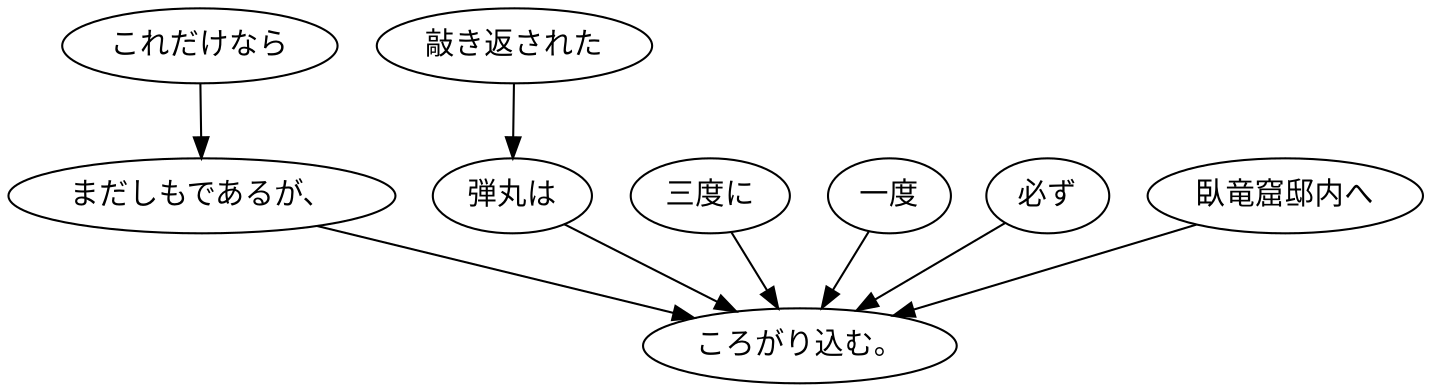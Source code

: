 digraph graph5063 {
	node0 [label="これだけなら"];
	node1 [label="まだしもであるが、"];
	node2 [label="敲き返された"];
	node3 [label="弾丸は"];
	node4 [label="三度に"];
	node5 [label="一度"];
	node6 [label="必ず"];
	node7 [label="臥竜窟邸内へ"];
	node8 [label="ころがり込む。"];
	node0 -> node1;
	node1 -> node8;
	node2 -> node3;
	node3 -> node8;
	node4 -> node8;
	node5 -> node8;
	node6 -> node8;
	node7 -> node8;
}
